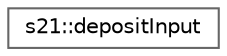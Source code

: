 digraph "Graphical Class Hierarchy"
{
 // LATEX_PDF_SIZE
  bgcolor="transparent";
  edge [fontname=Helvetica,fontsize=10,labelfontname=Helvetica,labelfontsize=10];
  node [fontname=Helvetica,fontsize=10,shape=box,height=0.2,width=0.4];
  rankdir="LR";
  Node0 [id="Node000000",label="s21::depositInput",height=0.2,width=0.4,color="grey40", fillcolor="white", style="filled",URL="$da/d88/structs21_1_1depositInput.html",tooltip="структура с входными данными для расчета депозита"];
}
